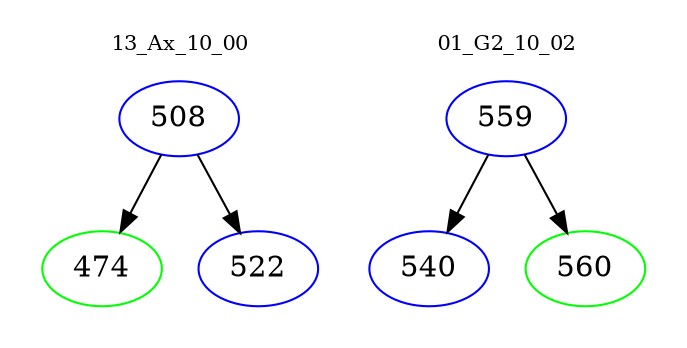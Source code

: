 digraph{
subgraph cluster_0 {
color = white
label = "13_Ax_10_00";
fontsize=10;
T0_508 [label="508", color="blue"]
T0_508 -> T0_474 [color="black"]
T0_474 [label="474", color="green"]
T0_508 -> T0_522 [color="black"]
T0_522 [label="522", color="blue"]
}
subgraph cluster_1 {
color = white
label = "01_G2_10_02";
fontsize=10;
T1_559 [label="559", color="blue"]
T1_559 -> T1_540 [color="black"]
T1_540 [label="540", color="blue"]
T1_559 -> T1_560 [color="black"]
T1_560 [label="560", color="green"]
}
}
